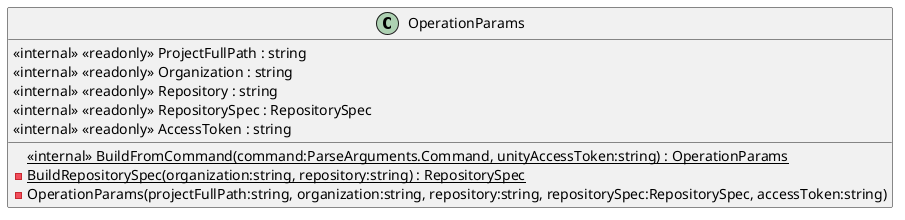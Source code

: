 @startuml
class OperationParams {
    <<internal>> <<readonly>> ProjectFullPath : string
    <<internal>> <<readonly>> Organization : string
    <<internal>> <<readonly>> Repository : string
    <<internal>> <<readonly>> RepositorySpec : RepositorySpec
    <<internal>> <<readonly>> AccessToken : string
    <<internal>> {static} BuildFromCommand(command:ParseArguments.Command, unityAccessToken:string) : OperationParams
    {static} - BuildRepositorySpec(organization:string, repository:string) : RepositorySpec
    - OperationParams(projectFullPath:string, organization:string, repository:string, repositorySpec:RepositorySpec, accessToken:string)
}
@enduml
